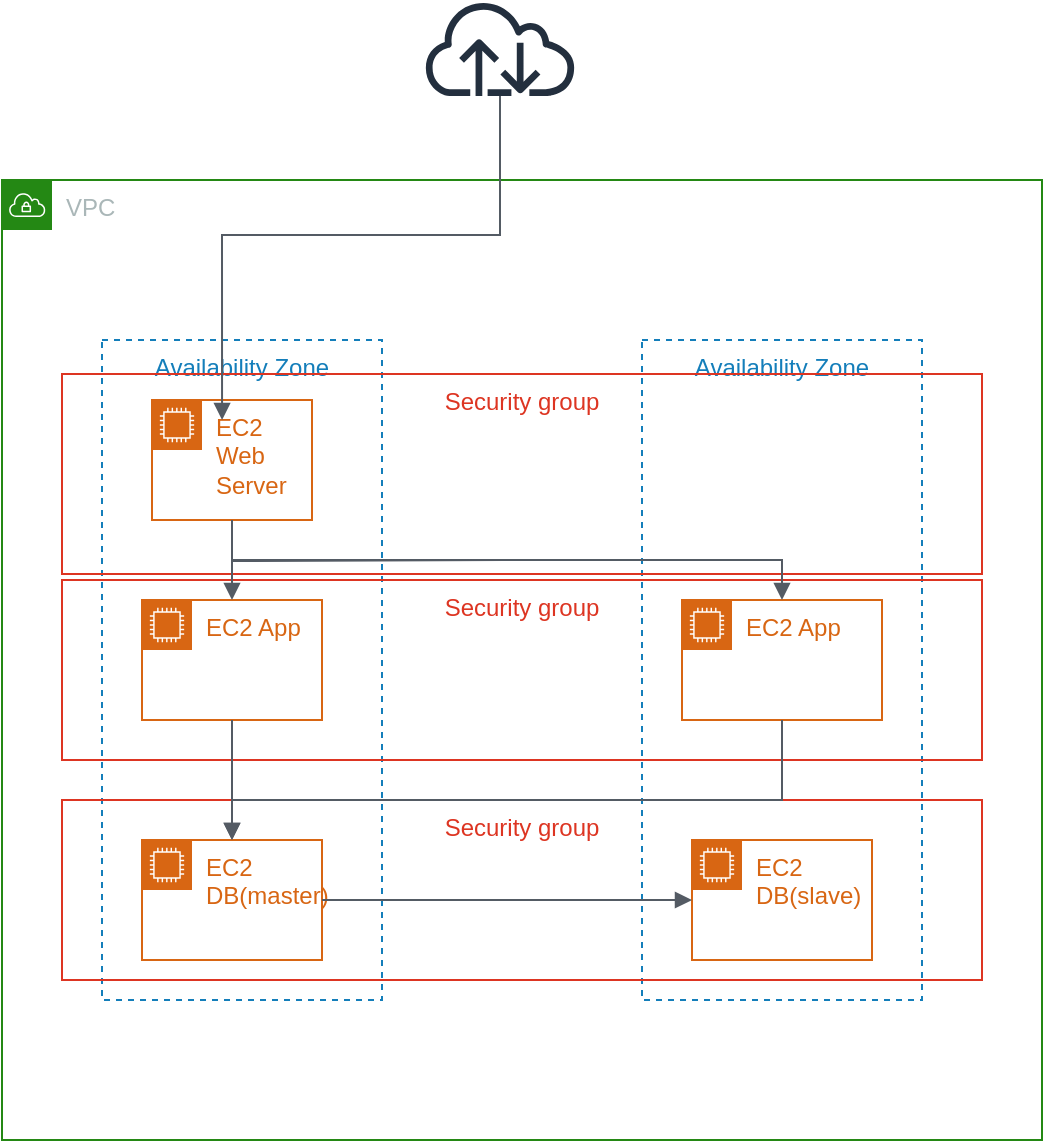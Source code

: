 <mxfile version="12.9.8" type="github"><diagram id="Ht1M8jgEwFfnCIfOTk4-" name="Page-1"><mxGraphModel dx="1662" dy="1540" grid="1" gridSize="10" guides="1" tooltips="1" connect="1" arrows="1" fold="1" page="1" pageScale="1" pageWidth="1169" pageHeight="827" math="0" shadow="0"><root><mxCell id="0"/><mxCell id="1" parent="0"/><mxCell id="Z0BM5PTX6Hd6w-8d9fqr-1" value="VPC" style="points=[[0,0],[0.25,0],[0.5,0],[0.75,0],[1,0],[1,0.25],[1,0.5],[1,0.75],[1,1],[0.75,1],[0.5,1],[0.25,1],[0,1],[0,0.75],[0,0.5],[0,0.25]];outlineConnect=0;gradientColor=none;html=1;whiteSpace=wrap;fontSize=12;fontStyle=0;shape=mxgraph.aws4.group;grIcon=mxgraph.aws4.group_vpc;strokeColor=#248814;fillColor=none;verticalAlign=top;align=left;spacingLeft=30;fontColor=#AAB7B8;dashed=0;" vertex="1" parent="1"><mxGeometry x="280" y="-560" width="520" height="480" as="geometry"/></mxCell><mxCell id="Z0BM5PTX6Hd6w-8d9fqr-2" value="Availability Zone" style="fillColor=none;strokeColor=#147EBA;dashed=1;verticalAlign=top;fontStyle=0;fontColor=#147EBA;" vertex="1" parent="1"><mxGeometry x="330" y="-480" width="140" height="330" as="geometry"/></mxCell><mxCell id="Z0BM5PTX6Hd6w-8d9fqr-3" value="Availability Zone" style="fillColor=none;strokeColor=#147EBA;dashed=1;verticalAlign=top;fontStyle=0;fontColor=#147EBA;" vertex="1" parent="1"><mxGeometry x="600" y="-480" width="140" height="330" as="geometry"/></mxCell><mxCell id="Z0BM5PTX6Hd6w-8d9fqr-4" value="EC2 Web Server" style="points=[[0,0],[0.25,0],[0.5,0],[0.75,0],[1,0],[1,0.25],[1,0.5],[1,0.75],[1,1],[0.75,1],[0.5,1],[0.25,1],[0,1],[0,0.75],[0,0.5],[0,0.25]];outlineConnect=0;gradientColor=none;html=1;whiteSpace=wrap;fontSize=12;fontStyle=0;shape=mxgraph.aws4.group;grIcon=mxgraph.aws4.group_ec2_instance_contents;strokeColor=#D86613;fillColor=none;verticalAlign=top;align=left;spacingLeft=30;fontColor=#D86613;dashed=0;" vertex="1" parent="1"><mxGeometry x="355" y="-450" width="80" height="60" as="geometry"/></mxCell><mxCell id="Z0BM5PTX6Hd6w-8d9fqr-6" value="EC2 App" style="points=[[0,0],[0.25,0],[0.5,0],[0.75,0],[1,0],[1,0.25],[1,0.5],[1,0.75],[1,1],[0.75,1],[0.5,1],[0.25,1],[0,1],[0,0.75],[0,0.5],[0,0.25]];outlineConnect=0;gradientColor=none;html=1;whiteSpace=wrap;fontSize=12;fontStyle=0;shape=mxgraph.aws4.group;grIcon=mxgraph.aws4.group_ec2_instance_contents;strokeColor=#D86613;fillColor=none;verticalAlign=top;align=left;spacingLeft=30;fontColor=#D86613;dashed=0;" vertex="1" parent="1"><mxGeometry x="350" y="-350" width="90" height="60" as="geometry"/></mxCell><mxCell id="Z0BM5PTX6Hd6w-8d9fqr-7" value="EC2 App" style="points=[[0,0],[0.25,0],[0.5,0],[0.75,0],[1,0],[1,0.25],[1,0.5],[1,0.75],[1,1],[0.75,1],[0.5,1],[0.25,1],[0,1],[0,0.75],[0,0.5],[0,0.25]];outlineConnect=0;gradientColor=none;html=1;whiteSpace=wrap;fontSize=12;fontStyle=0;shape=mxgraph.aws4.group;grIcon=mxgraph.aws4.group_ec2_instance_contents;strokeColor=#D86613;fillColor=none;verticalAlign=top;align=left;spacingLeft=30;fontColor=#D86613;dashed=0;" vertex="1" parent="1"><mxGeometry x="620" y="-350" width="100" height="60" as="geometry"/></mxCell><mxCell id="Z0BM5PTX6Hd6w-8d9fqr-8" value="Security group" style="fillColor=none;strokeColor=#DD3522;verticalAlign=top;fontStyle=0;fontColor=#DD3522;" vertex="1" parent="1"><mxGeometry x="310" y="-360" width="460" height="90" as="geometry"/></mxCell><mxCell id="Z0BM5PTX6Hd6w-8d9fqr-9" value="Security group" style="fillColor=none;strokeColor=#DD3522;verticalAlign=top;fontStyle=0;fontColor=#DD3522;" vertex="1" parent="1"><mxGeometry x="310" y="-463" width="460" height="100" as="geometry"/></mxCell><mxCell id="Z0BM5PTX6Hd6w-8d9fqr-10" value="EC2&amp;nbsp; DB(master)" style="points=[[0,0],[0.25,0],[0.5,0],[0.75,0],[1,0],[1,0.25],[1,0.5],[1,0.75],[1,1],[0.75,1],[0.5,1],[0.25,1],[0,1],[0,0.75],[0,0.5],[0,0.25]];outlineConnect=0;gradientColor=none;html=1;whiteSpace=wrap;fontSize=12;fontStyle=0;shape=mxgraph.aws4.group;grIcon=mxgraph.aws4.group_ec2_instance_contents;strokeColor=#D86613;fillColor=none;verticalAlign=top;align=left;spacingLeft=30;fontColor=#D86613;dashed=0;" vertex="1" parent="1"><mxGeometry x="350" y="-230" width="90" height="60" as="geometry"/></mxCell><mxCell id="Z0BM5PTX6Hd6w-8d9fqr-11" value="EC2 DB(slave)" style="points=[[0,0],[0.25,0],[0.5,0],[0.75,0],[1,0],[1,0.25],[1,0.5],[1,0.75],[1,1],[0.75,1],[0.5,1],[0.25,1],[0,1],[0,0.75],[0,0.5],[0,0.25]];outlineConnect=0;gradientColor=none;html=1;whiteSpace=wrap;fontSize=12;fontStyle=0;shape=mxgraph.aws4.group;grIcon=mxgraph.aws4.group_ec2_instance_contents;strokeColor=#D86613;fillColor=none;verticalAlign=top;align=left;spacingLeft=30;fontColor=#D86613;dashed=0;" vertex="1" parent="1"><mxGeometry x="625" y="-230" width="90" height="60" as="geometry"/></mxCell><mxCell id="Z0BM5PTX6Hd6w-8d9fqr-12" value="Security group" style="fillColor=none;strokeColor=#DD3522;verticalAlign=top;fontStyle=0;fontColor=#DD3522;" vertex="1" parent="1"><mxGeometry x="310" y="-250" width="460" height="90" as="geometry"/></mxCell><mxCell id="Z0BM5PTX6Hd6w-8d9fqr-14" value="" style="edgeStyle=orthogonalEdgeStyle;html=1;endArrow=block;elbow=vertical;startArrow=none;endFill=1;strokeColor=#545B64;rounded=0;exitX=0.5;exitY=1;exitDx=0;exitDy=0;entryX=0.5;entryY=0;entryDx=0;entryDy=0;" edge="1" parent="1" source="Z0BM5PTX6Hd6w-8d9fqr-6" target="Z0BM5PTX6Hd6w-8d9fqr-10"><mxGeometry width="100" relative="1" as="geometry"><mxPoint x="530" y="-370" as="sourcePoint"/><mxPoint x="630" y="-370" as="targetPoint"/></mxGeometry></mxCell><mxCell id="Z0BM5PTX6Hd6w-8d9fqr-15" value="" style="edgeStyle=orthogonalEdgeStyle;html=1;endArrow=block;elbow=vertical;startArrow=none;endFill=1;strokeColor=#545B64;rounded=0;exitX=1;exitY=0.5;exitDx=0;exitDy=0;entryX=0;entryY=0.5;entryDx=0;entryDy=0;" edge="1" parent="1" source="Z0BM5PTX6Hd6w-8d9fqr-10" target="Z0BM5PTX6Hd6w-8d9fqr-11"><mxGeometry width="100" relative="1" as="geometry"><mxPoint x="530" y="-370" as="sourcePoint"/><mxPoint x="630" y="-370" as="targetPoint"/></mxGeometry></mxCell><mxCell id="Z0BM5PTX6Hd6w-8d9fqr-16" value="" style="edgeStyle=orthogonalEdgeStyle;html=1;endArrow=block;elbow=vertical;startArrow=none;endFill=1;strokeColor=#545B64;rounded=0;entryX=0.5;entryY=0;entryDx=0;entryDy=0;" edge="1" parent="1" source="Z0BM5PTX6Hd6w-8d9fqr-7" target="Z0BM5PTX6Hd6w-8d9fqr-10"><mxGeometry width="100" relative="1" as="geometry"><mxPoint x="530" y="-370" as="sourcePoint"/><mxPoint x="630" y="-370" as="targetPoint"/><Array as="points"><mxPoint x="670" y="-250"/><mxPoint x="395" y="-250"/></Array></mxGeometry></mxCell><mxCell id="Z0BM5PTX6Hd6w-8d9fqr-17" value="" style="edgeStyle=orthogonalEdgeStyle;html=1;endArrow=block;elbow=vertical;startArrow=none;endFill=1;strokeColor=#545B64;rounded=0;exitX=0.5;exitY=1;exitDx=0;exitDy=0;entryX=0.5;entryY=0;entryDx=0;entryDy=0;" edge="1" parent="1" source="Z0BM5PTX6Hd6w-8d9fqr-4" target="Z0BM5PTX6Hd6w-8d9fqr-7"><mxGeometry width="100" relative="1" as="geometry"><mxPoint x="530" y="-370" as="sourcePoint"/><mxPoint x="630" y="-370" as="targetPoint"/></mxGeometry></mxCell><mxCell id="Z0BM5PTX6Hd6w-8d9fqr-19" value="" style="edgeStyle=orthogonalEdgeStyle;html=1;endArrow=block;elbow=vertical;startArrow=none;endFill=1;strokeColor=#545B64;rounded=0;" edge="1" parent="1" target="Z0BM5PTX6Hd6w-8d9fqr-6"><mxGeometry width="100" relative="1" as="geometry"><mxPoint x="530" y="-370" as="sourcePoint"/><mxPoint x="630" y="-370" as="targetPoint"/></mxGeometry></mxCell><mxCell id="Z0BM5PTX6Hd6w-8d9fqr-20" value="" style="outlineConnect=0;fontColor=#232F3E;gradientColor=none;fillColor=#232F3E;strokeColor=none;dashed=0;verticalLabelPosition=bottom;verticalAlign=top;align=center;html=1;fontSize=12;fontStyle=0;aspect=fixed;pointerEvents=1;shape=mxgraph.aws4.internet;" vertex="1" parent="1"><mxGeometry x="490" y="-650" width="78" height="48" as="geometry"/></mxCell><mxCell id="Z0BM5PTX6Hd6w-8d9fqr-22" value="" style="edgeStyle=orthogonalEdgeStyle;html=1;endArrow=block;elbow=vertical;startArrow=none;endFill=1;strokeColor=#545B64;rounded=0;entryX=0.174;entryY=0.23;entryDx=0;entryDy=0;entryPerimeter=0;" edge="1" parent="1" source="Z0BM5PTX6Hd6w-8d9fqr-20" target="Z0BM5PTX6Hd6w-8d9fqr-9"><mxGeometry width="100" relative="1" as="geometry"><mxPoint x="120" y="-690" as="sourcePoint"/><mxPoint x="220" y="-690" as="targetPoint"/></mxGeometry></mxCell></root></mxGraphModel></diagram></mxfile>